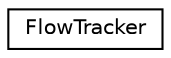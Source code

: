 digraph "Graphical Class Hierarchy"
{
  edge [fontname="Helvetica",fontsize="10",labelfontname="Helvetica",labelfontsize="10"];
  node [fontname="Helvetica",fontsize="10",shape=record];
  rankdir="LR";
  Node1 [label="FlowTracker",height=0.2,width=0.4,color="black", fillcolor="white", style="filled",URL="$class_flow_tracker.html"];
}
